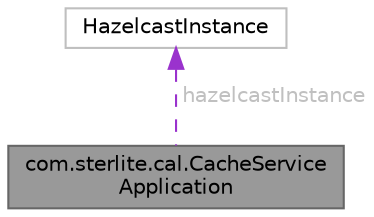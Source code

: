 digraph "com.sterlite.cal.CacheServiceApplication"
{
 // LATEX_PDF_SIZE
  bgcolor="transparent";
  edge [fontname=Helvetica,fontsize=10,labelfontname=Helvetica,labelfontsize=10];
  node [fontname=Helvetica,fontsize=10,shape=box,height=0.2,width=0.4];
  Node1 [id="Node000001",label="com.sterlite.cal.CacheService\lApplication",height=0.2,width=0.4,color="gray40", fillcolor="grey60", style="filled", fontcolor="black",tooltip=" "];
  Node2 -> Node1 [id="edge1_Node000001_Node000002",dir="back",color="darkorchid3",style="dashed",tooltip=" ",label=" hazelcastInstance",fontcolor="grey" ];
  Node2 [id="Node000002",label="HazelcastInstance",height=0.2,width=0.4,color="grey75", fillcolor="white", style="filled",tooltip=" "];
}
